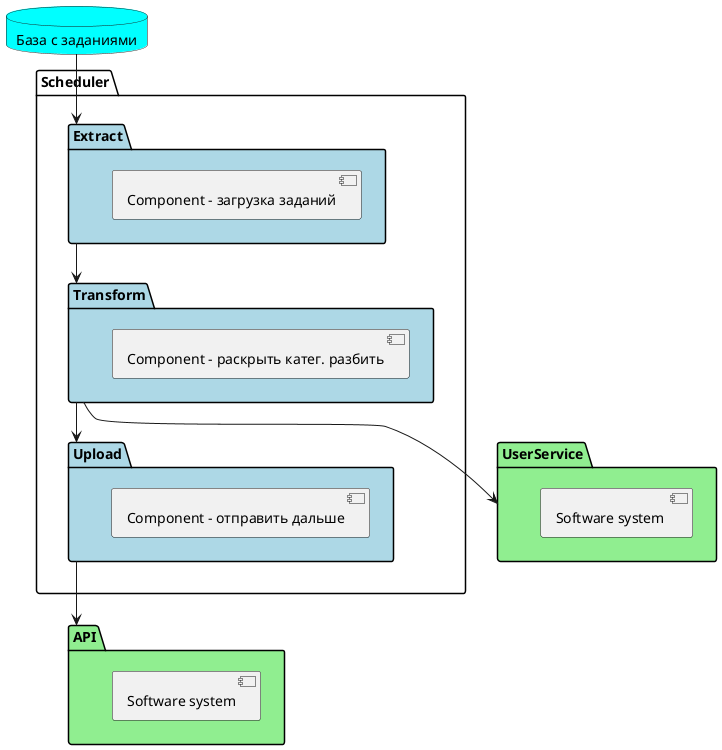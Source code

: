 @startuml
database "База с заданиями"

package "Scheduler" {
package "Extract" #lightblue{
[Component - загрузка заданий]
}
package "Transform" #lightblue{
[Component - раскрыть катег. разбить]
}
package "Upload" #lightblue{
[Component - отправить дальше]
}
}

package "API" #lightgreen{
[Software system]
}
package "UserService" #lightgreen{
[Software system ]
}

'------------Связи ---------------
[База с заданиями] --> [Extract]
[Extract] --> [Transform]
[Transform] --> [Upload]
[Upload] --> [API]
[Transform] --> [UserService]

skinparam DatabaseBackgroundColor Aqua
@enduml